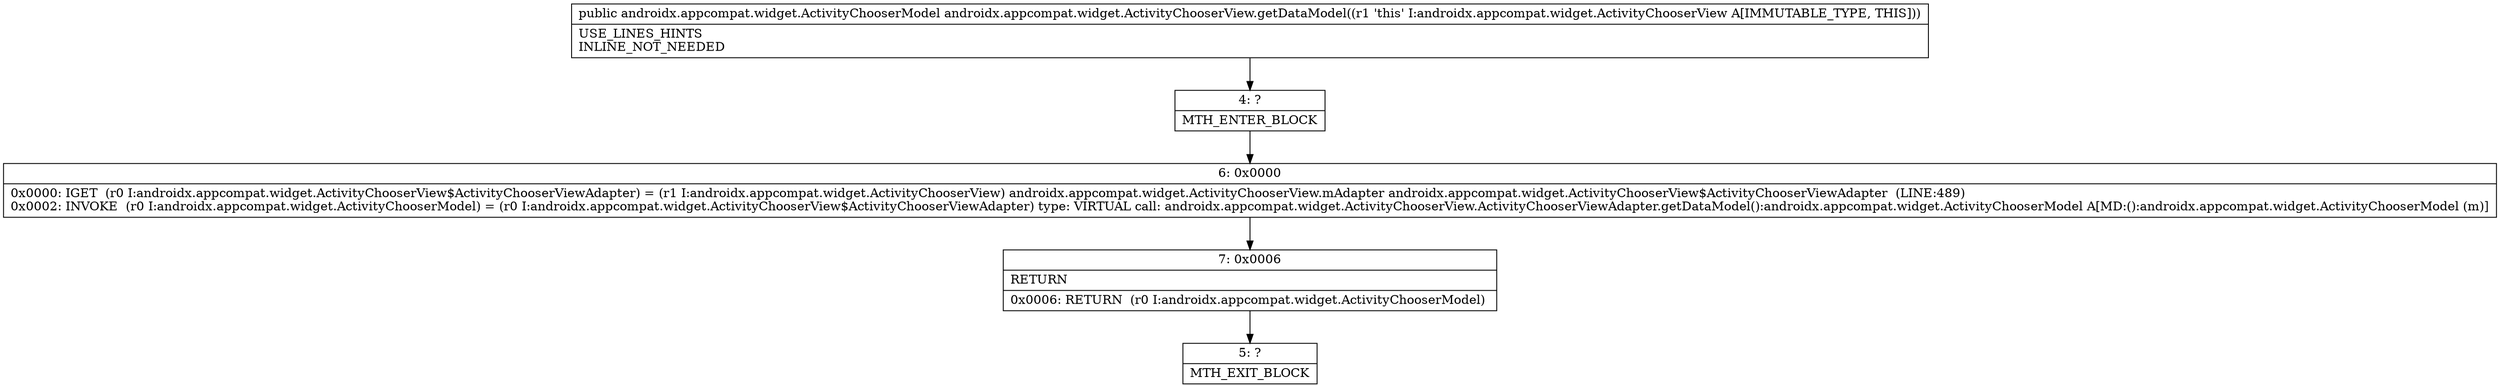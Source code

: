 digraph "CFG forandroidx.appcompat.widget.ActivityChooserView.getDataModel()Landroidx\/appcompat\/widget\/ActivityChooserModel;" {
Node_4 [shape=record,label="{4\:\ ?|MTH_ENTER_BLOCK\l}"];
Node_6 [shape=record,label="{6\:\ 0x0000|0x0000: IGET  (r0 I:androidx.appcompat.widget.ActivityChooserView$ActivityChooserViewAdapter) = (r1 I:androidx.appcompat.widget.ActivityChooserView) androidx.appcompat.widget.ActivityChooserView.mAdapter androidx.appcompat.widget.ActivityChooserView$ActivityChooserViewAdapter  (LINE:489)\l0x0002: INVOKE  (r0 I:androidx.appcompat.widget.ActivityChooserModel) = (r0 I:androidx.appcompat.widget.ActivityChooserView$ActivityChooserViewAdapter) type: VIRTUAL call: androidx.appcompat.widget.ActivityChooserView.ActivityChooserViewAdapter.getDataModel():androidx.appcompat.widget.ActivityChooserModel A[MD:():androidx.appcompat.widget.ActivityChooserModel (m)]\l}"];
Node_7 [shape=record,label="{7\:\ 0x0006|RETURN\l|0x0006: RETURN  (r0 I:androidx.appcompat.widget.ActivityChooserModel) \l}"];
Node_5 [shape=record,label="{5\:\ ?|MTH_EXIT_BLOCK\l}"];
MethodNode[shape=record,label="{public androidx.appcompat.widget.ActivityChooserModel androidx.appcompat.widget.ActivityChooserView.getDataModel((r1 'this' I:androidx.appcompat.widget.ActivityChooserView A[IMMUTABLE_TYPE, THIS]))  | USE_LINES_HINTS\lINLINE_NOT_NEEDED\l}"];
MethodNode -> Node_4;Node_4 -> Node_6;
Node_6 -> Node_7;
Node_7 -> Node_5;
}


